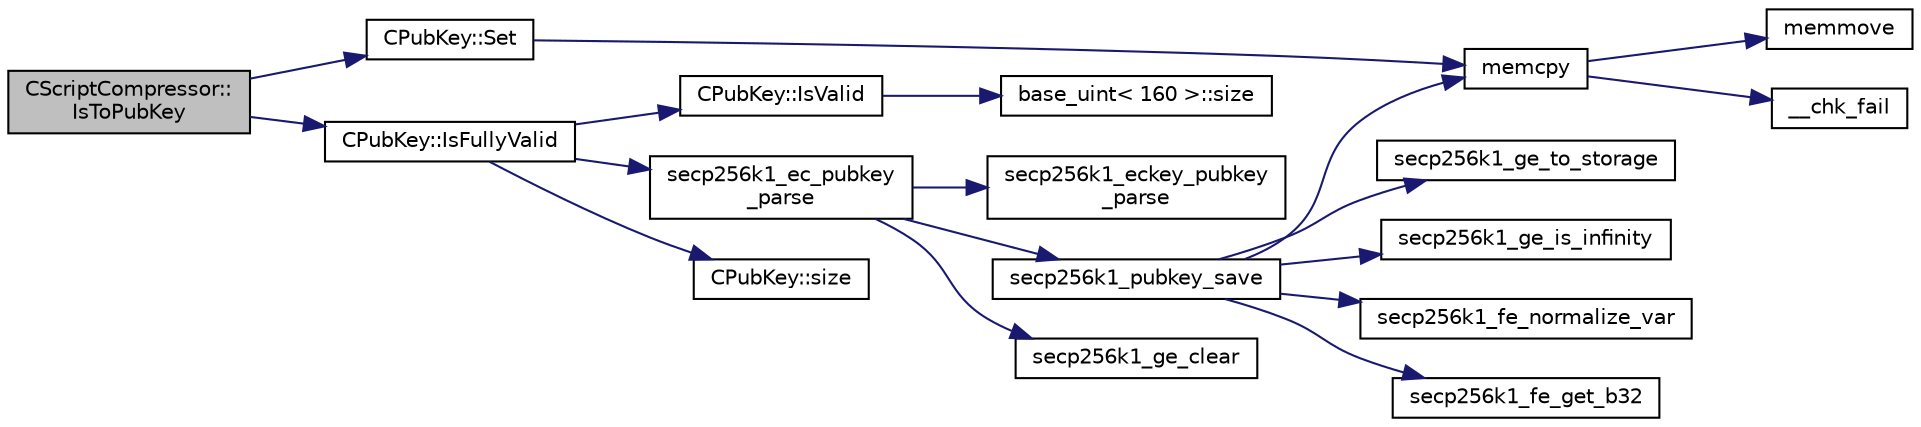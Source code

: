 digraph "CScriptCompressor::IsToPubKey"
{
  edge [fontname="Helvetica",fontsize="10",labelfontname="Helvetica",labelfontsize="10"];
  node [fontname="Helvetica",fontsize="10",shape=record];
  rankdir="LR";
  Node42 [label="CScriptCompressor::\lIsToPubKey",height=0.2,width=0.4,color="black", fillcolor="grey75", style="filled", fontcolor="black"];
  Node42 -> Node43 [color="midnightblue",fontsize="10",style="solid",fontname="Helvetica"];
  Node43 [label="CPubKey::Set",height=0.2,width=0.4,color="black", fillcolor="white", style="filled",URL="$da/d4e/class_c_pub_key.html#af59bc1d3be119c1f8b49d3c1e2c0797b"];
  Node43 -> Node44 [color="midnightblue",fontsize="10",style="solid",fontname="Helvetica"];
  Node44 [label="memcpy",height=0.2,width=0.4,color="black", fillcolor="white", style="filled",URL="$d5/d9f/glibc__compat_8cpp.html#a0f46826ab0466591e136db24394923cf"];
  Node44 -> Node45 [color="midnightblue",fontsize="10",style="solid",fontname="Helvetica"];
  Node45 [label="memmove",height=0.2,width=0.4,color="black", fillcolor="white", style="filled",URL="$d5/d9f/glibc__compat_8cpp.html#a9778d49e9029dd75bc53ecbbf9f5e9a1"];
  Node44 -> Node46 [color="midnightblue",fontsize="10",style="solid",fontname="Helvetica"];
  Node46 [label="__chk_fail",height=0.2,width=0.4,color="black", fillcolor="white", style="filled",URL="$d5/d9f/glibc__compat_8cpp.html#a424ac71631da5ada2976630ff67051d1"];
  Node42 -> Node47 [color="midnightblue",fontsize="10",style="solid",fontname="Helvetica"];
  Node47 [label="CPubKey::IsFullyValid",height=0.2,width=0.4,color="black", fillcolor="white", style="filled",URL="$da/d4e/class_c_pub_key.html#a69d8d49962240a5696410229dd83c93e"];
  Node47 -> Node48 [color="midnightblue",fontsize="10",style="solid",fontname="Helvetica"];
  Node48 [label="CPubKey::IsValid",height=0.2,width=0.4,color="black", fillcolor="white", style="filled",URL="$da/d4e/class_c_pub_key.html#a4fa94293cf8577fd039b9a133f6c7f30"];
  Node48 -> Node49 [color="midnightblue",fontsize="10",style="solid",fontname="Helvetica"];
  Node49 [label="base_uint\< 160 \>::size",height=0.2,width=0.4,color="black", fillcolor="white", style="filled",URL="$da/df7/classbase__uint.html#a1f49b034e686269601ea89b0319b8004"];
  Node47 -> Node50 [color="midnightblue",fontsize="10",style="solid",fontname="Helvetica"];
  Node50 [label="secp256k1_ec_pubkey\l_parse",height=0.2,width=0.4,color="black", fillcolor="white", style="filled",URL="$d7/dd3/secp256k1_8h.html#a4e5dc8952c9a7e791376505ef2023ca1",tooltip="Parse a variable-length public key into the pubkey object. "];
  Node50 -> Node51 [color="midnightblue",fontsize="10",style="solid",fontname="Helvetica"];
  Node51 [label="secp256k1_eckey_pubkey\l_parse",height=0.2,width=0.4,color="black", fillcolor="white", style="filled",URL="$da/dff/eckey_8h.html#ae0cdb1eef2dc770d70aac0ad50a35e9a"];
  Node50 -> Node52 [color="midnightblue",fontsize="10",style="solid",fontname="Helvetica"];
  Node52 [label="secp256k1_pubkey_save",height=0.2,width=0.4,color="black", fillcolor="white", style="filled",URL="$d1/d8c/secp256k1_8c.html#aa061c9c5c861017bef990e5c4653e0f4"];
  Node52 -> Node53 [color="midnightblue",fontsize="10",style="solid",fontname="Helvetica"];
  Node53 [label="secp256k1_ge_to_storage",height=0.2,width=0.4,color="black", fillcolor="white", style="filled",URL="$d9/dd1/group_8h.html#ad6499ae629f998e50d8614869ee3c67f",tooltip="Convert a group element to the storage type. "];
  Node52 -> Node44 [color="midnightblue",fontsize="10",style="solid",fontname="Helvetica"];
  Node52 -> Node54 [color="midnightblue",fontsize="10",style="solid",fontname="Helvetica"];
  Node54 [label="secp256k1_ge_is_infinity",height=0.2,width=0.4,color="black", fillcolor="white", style="filled",URL="$d9/dd1/group_8h.html#ac83592db46af97faf7ba9b9a39a1f6ff",tooltip="Check whether a group element is the point at infinity. "];
  Node52 -> Node55 [color="midnightblue",fontsize="10",style="solid",fontname="Helvetica"];
  Node55 [label="secp256k1_fe_normalize_var",height=0.2,width=0.4,color="black", fillcolor="white", style="filled",URL="$d5/d5a/field_8h.html#a2d45c987537eadb2923c93aa3af9db71",tooltip="Normalize a field element, without constant-time guarantee. "];
  Node52 -> Node56 [color="midnightblue",fontsize="10",style="solid",fontname="Helvetica"];
  Node56 [label="secp256k1_fe_get_b32",height=0.2,width=0.4,color="black", fillcolor="white", style="filled",URL="$d5/d5a/field_8h.html#abb1017649be14b9ac1823be3c573e542",tooltip="Convert a field element to a 32-byte big endian value. "];
  Node50 -> Node57 [color="midnightblue",fontsize="10",style="solid",fontname="Helvetica"];
  Node57 [label="secp256k1_ge_clear",height=0.2,width=0.4,color="black", fillcolor="white", style="filled",URL="$d9/dd1/group_8h.html#a34793cf48794f089bb28597d1a9f23b2",tooltip="Clear a secp256k1_ge to prevent leaking sensitive information. "];
  Node47 -> Node58 [color="midnightblue",fontsize="10",style="solid",fontname="Helvetica"];
  Node58 [label="CPubKey::size",height=0.2,width=0.4,color="black", fillcolor="white", style="filled",URL="$da/d4e/class_c_pub_key.html#a6bb28fcf0a5f799c69f5b7269363b309"];
}
